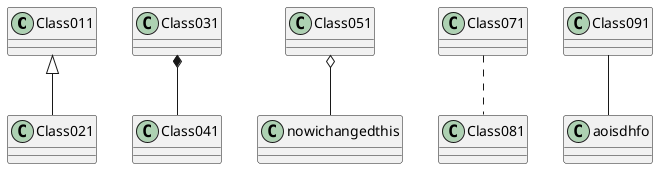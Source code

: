 @startuml test
Class011 <|-- Class021
Class031 *-- Class041
Class051 o-- nowichangedthis
Class071 .. Class081
Class091 -- aoisdhfo
@enduml
